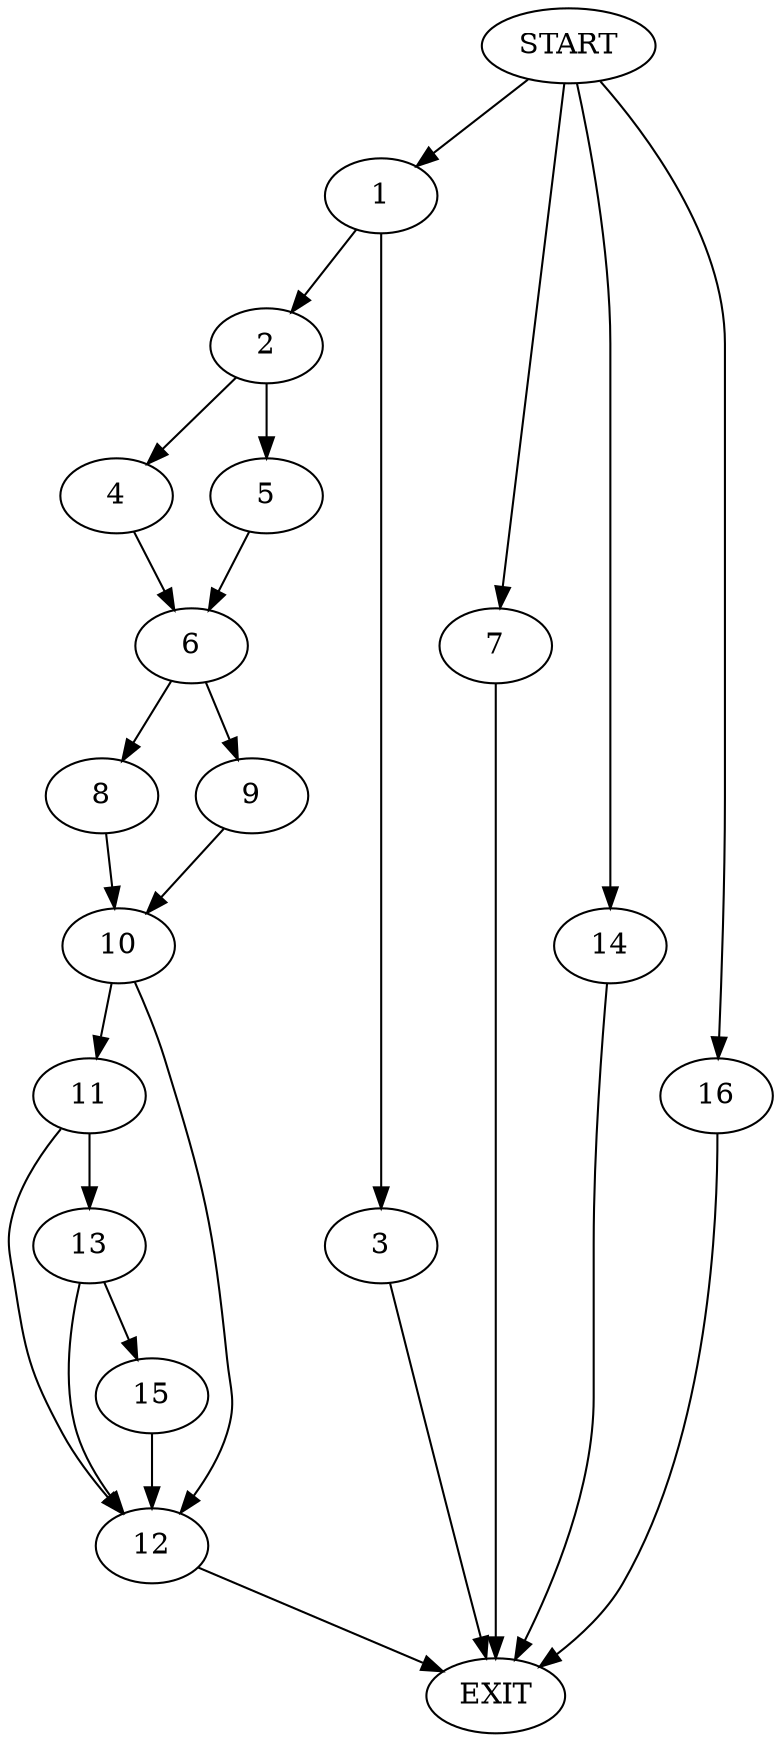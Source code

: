 digraph {
0 [label="START"]
17 [label="EXIT"]
0 -> 1
1 -> 2
1 -> 3
2 -> 4
2 -> 5
3 -> 17
5 -> 6
4 -> 6
0 -> 7
7 -> 17
6 -> 8
6 -> 9
8 -> 10
9 -> 10
10 -> 11
10 -> 12
11 -> 13
11 -> 12
12 -> 17
0 -> 14
14 -> 17
13 -> 15
13 -> 12
15 -> 12
0 -> 16
16 -> 17
}
